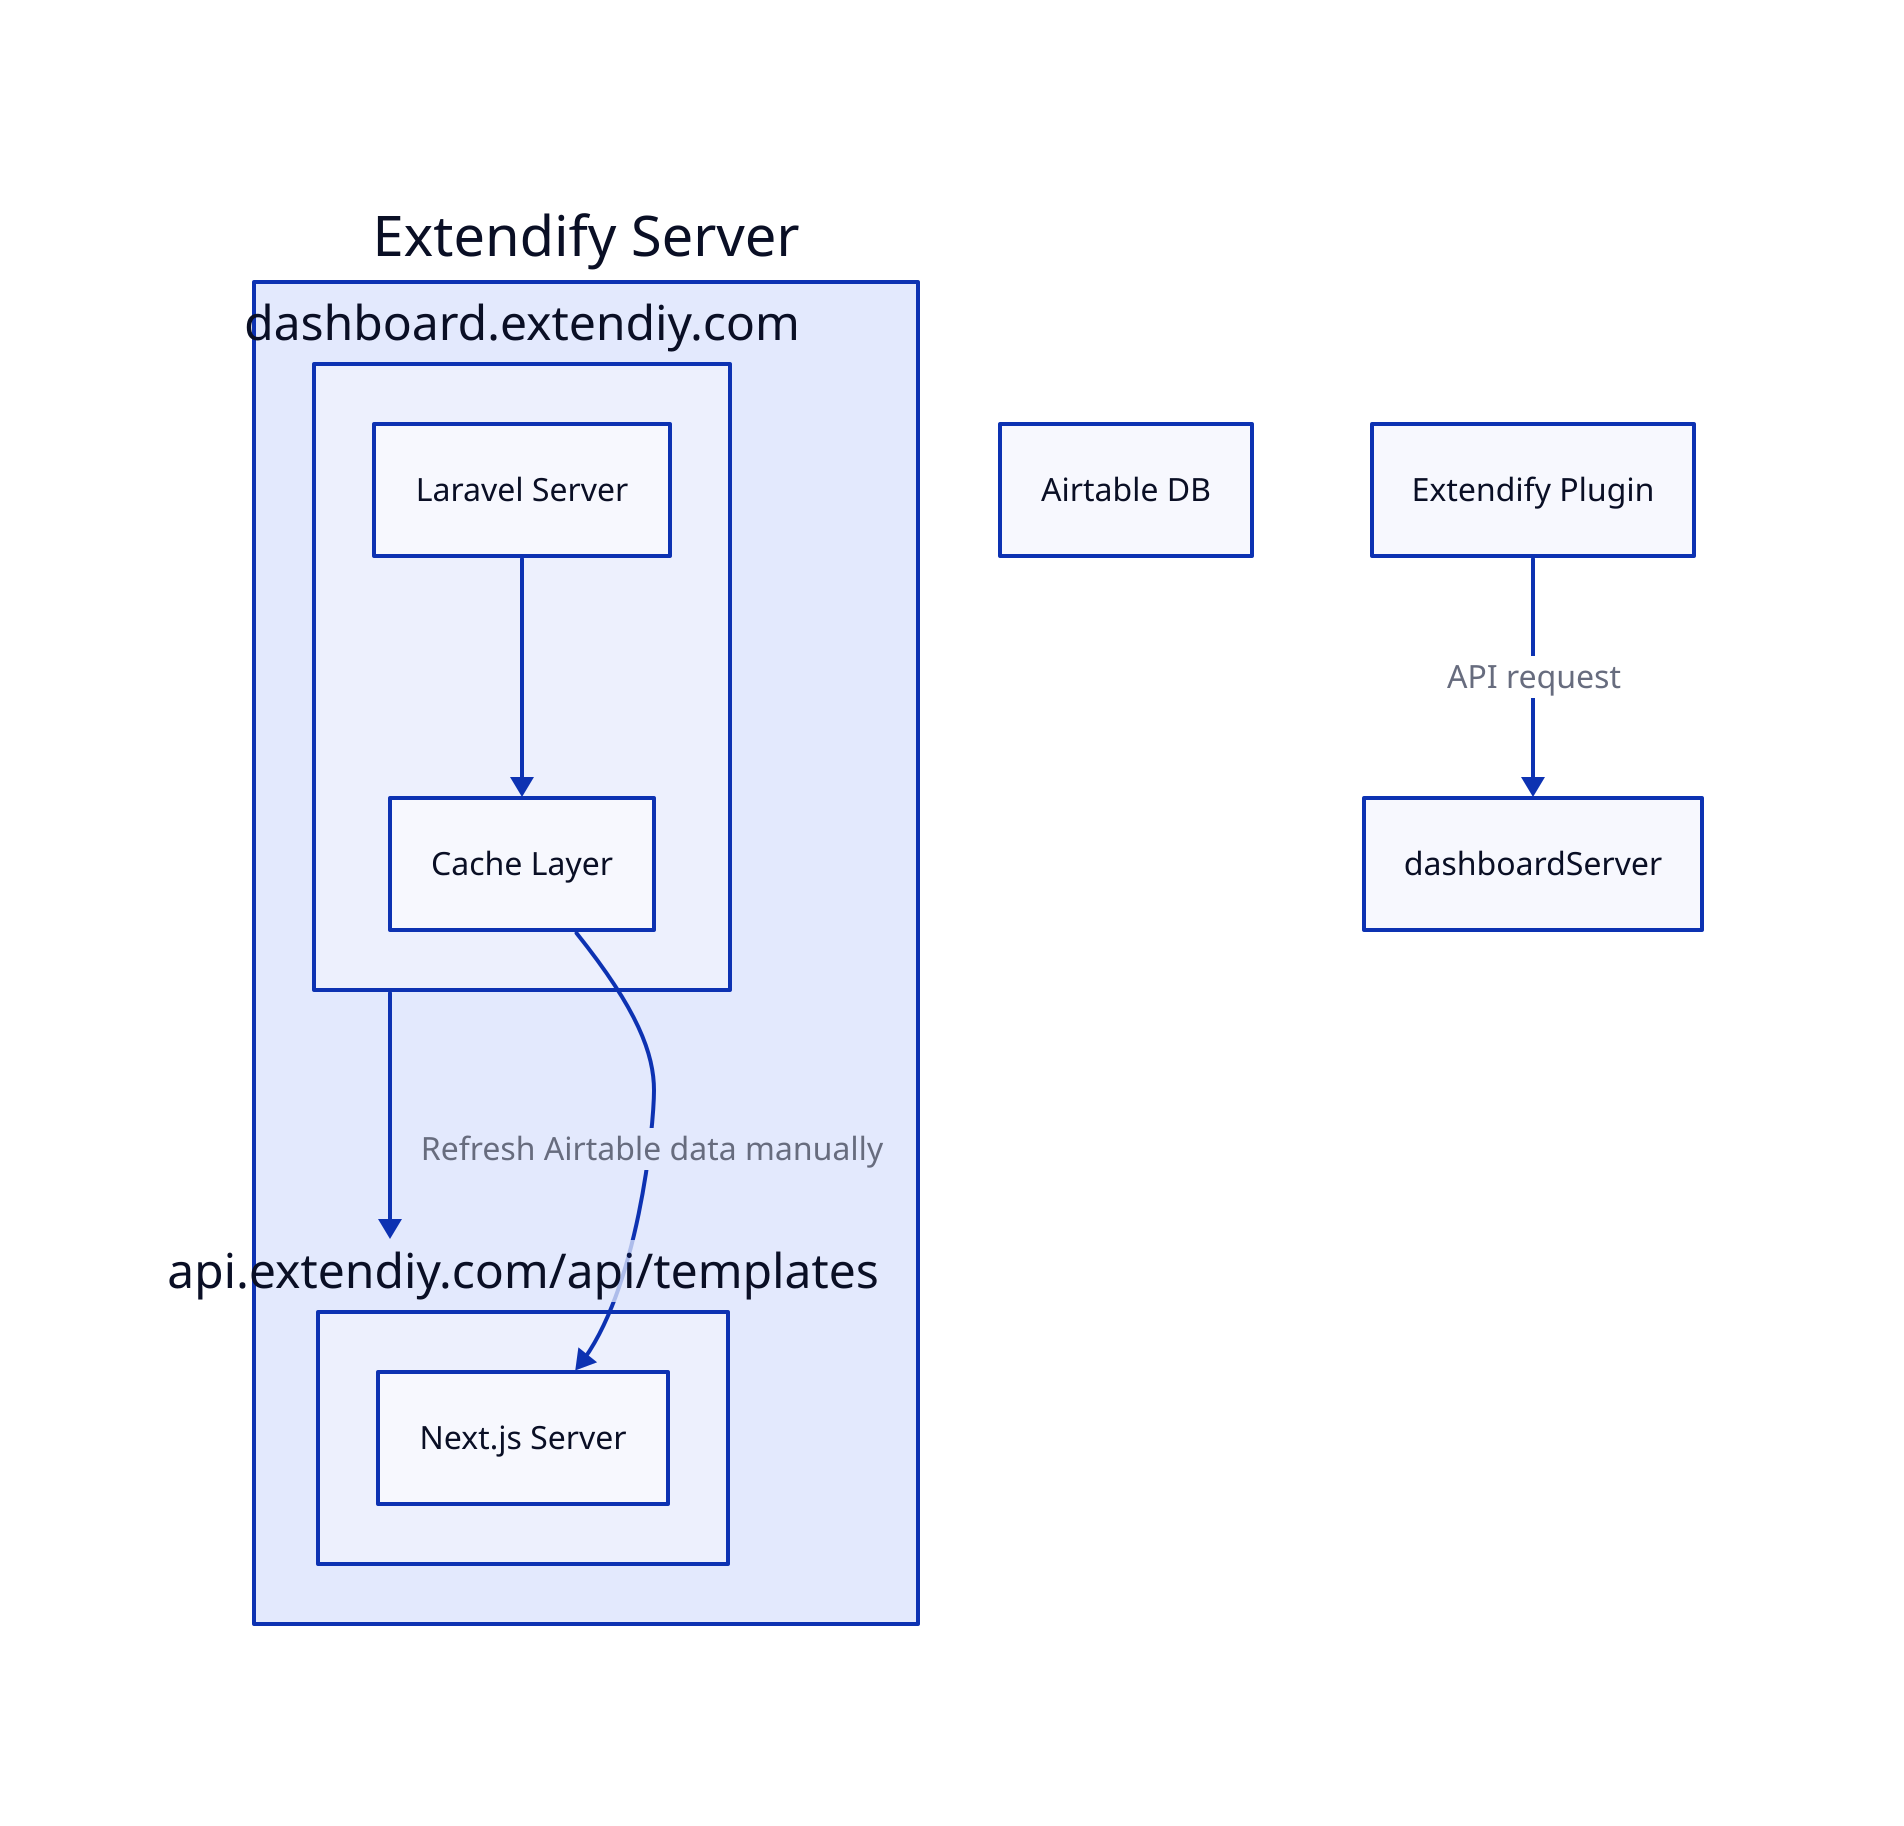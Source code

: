 a: Extendify Plugin
e: Airtable DB

extendifyServer: {
  label: Extendify Server

  dashboardServer: {
    label: dashboard.extendiy.com
    ls: Laravel Server
    cl: Cache Layer

    ls -> cl
  }

  apiServer:  {
    label: api.extendiy.com/api/templates
    nj: Next.js Server

    # _.dashboardServer.ls -> nj
  }

  dashboardServer -> apiServer
  # dashboardServer.ls -> apiServer.nj: Custom connector label
  dashboardServer.cl -> apiServer.nj: Refresh Airtable data manually
}

a -> dashboardServer: API request